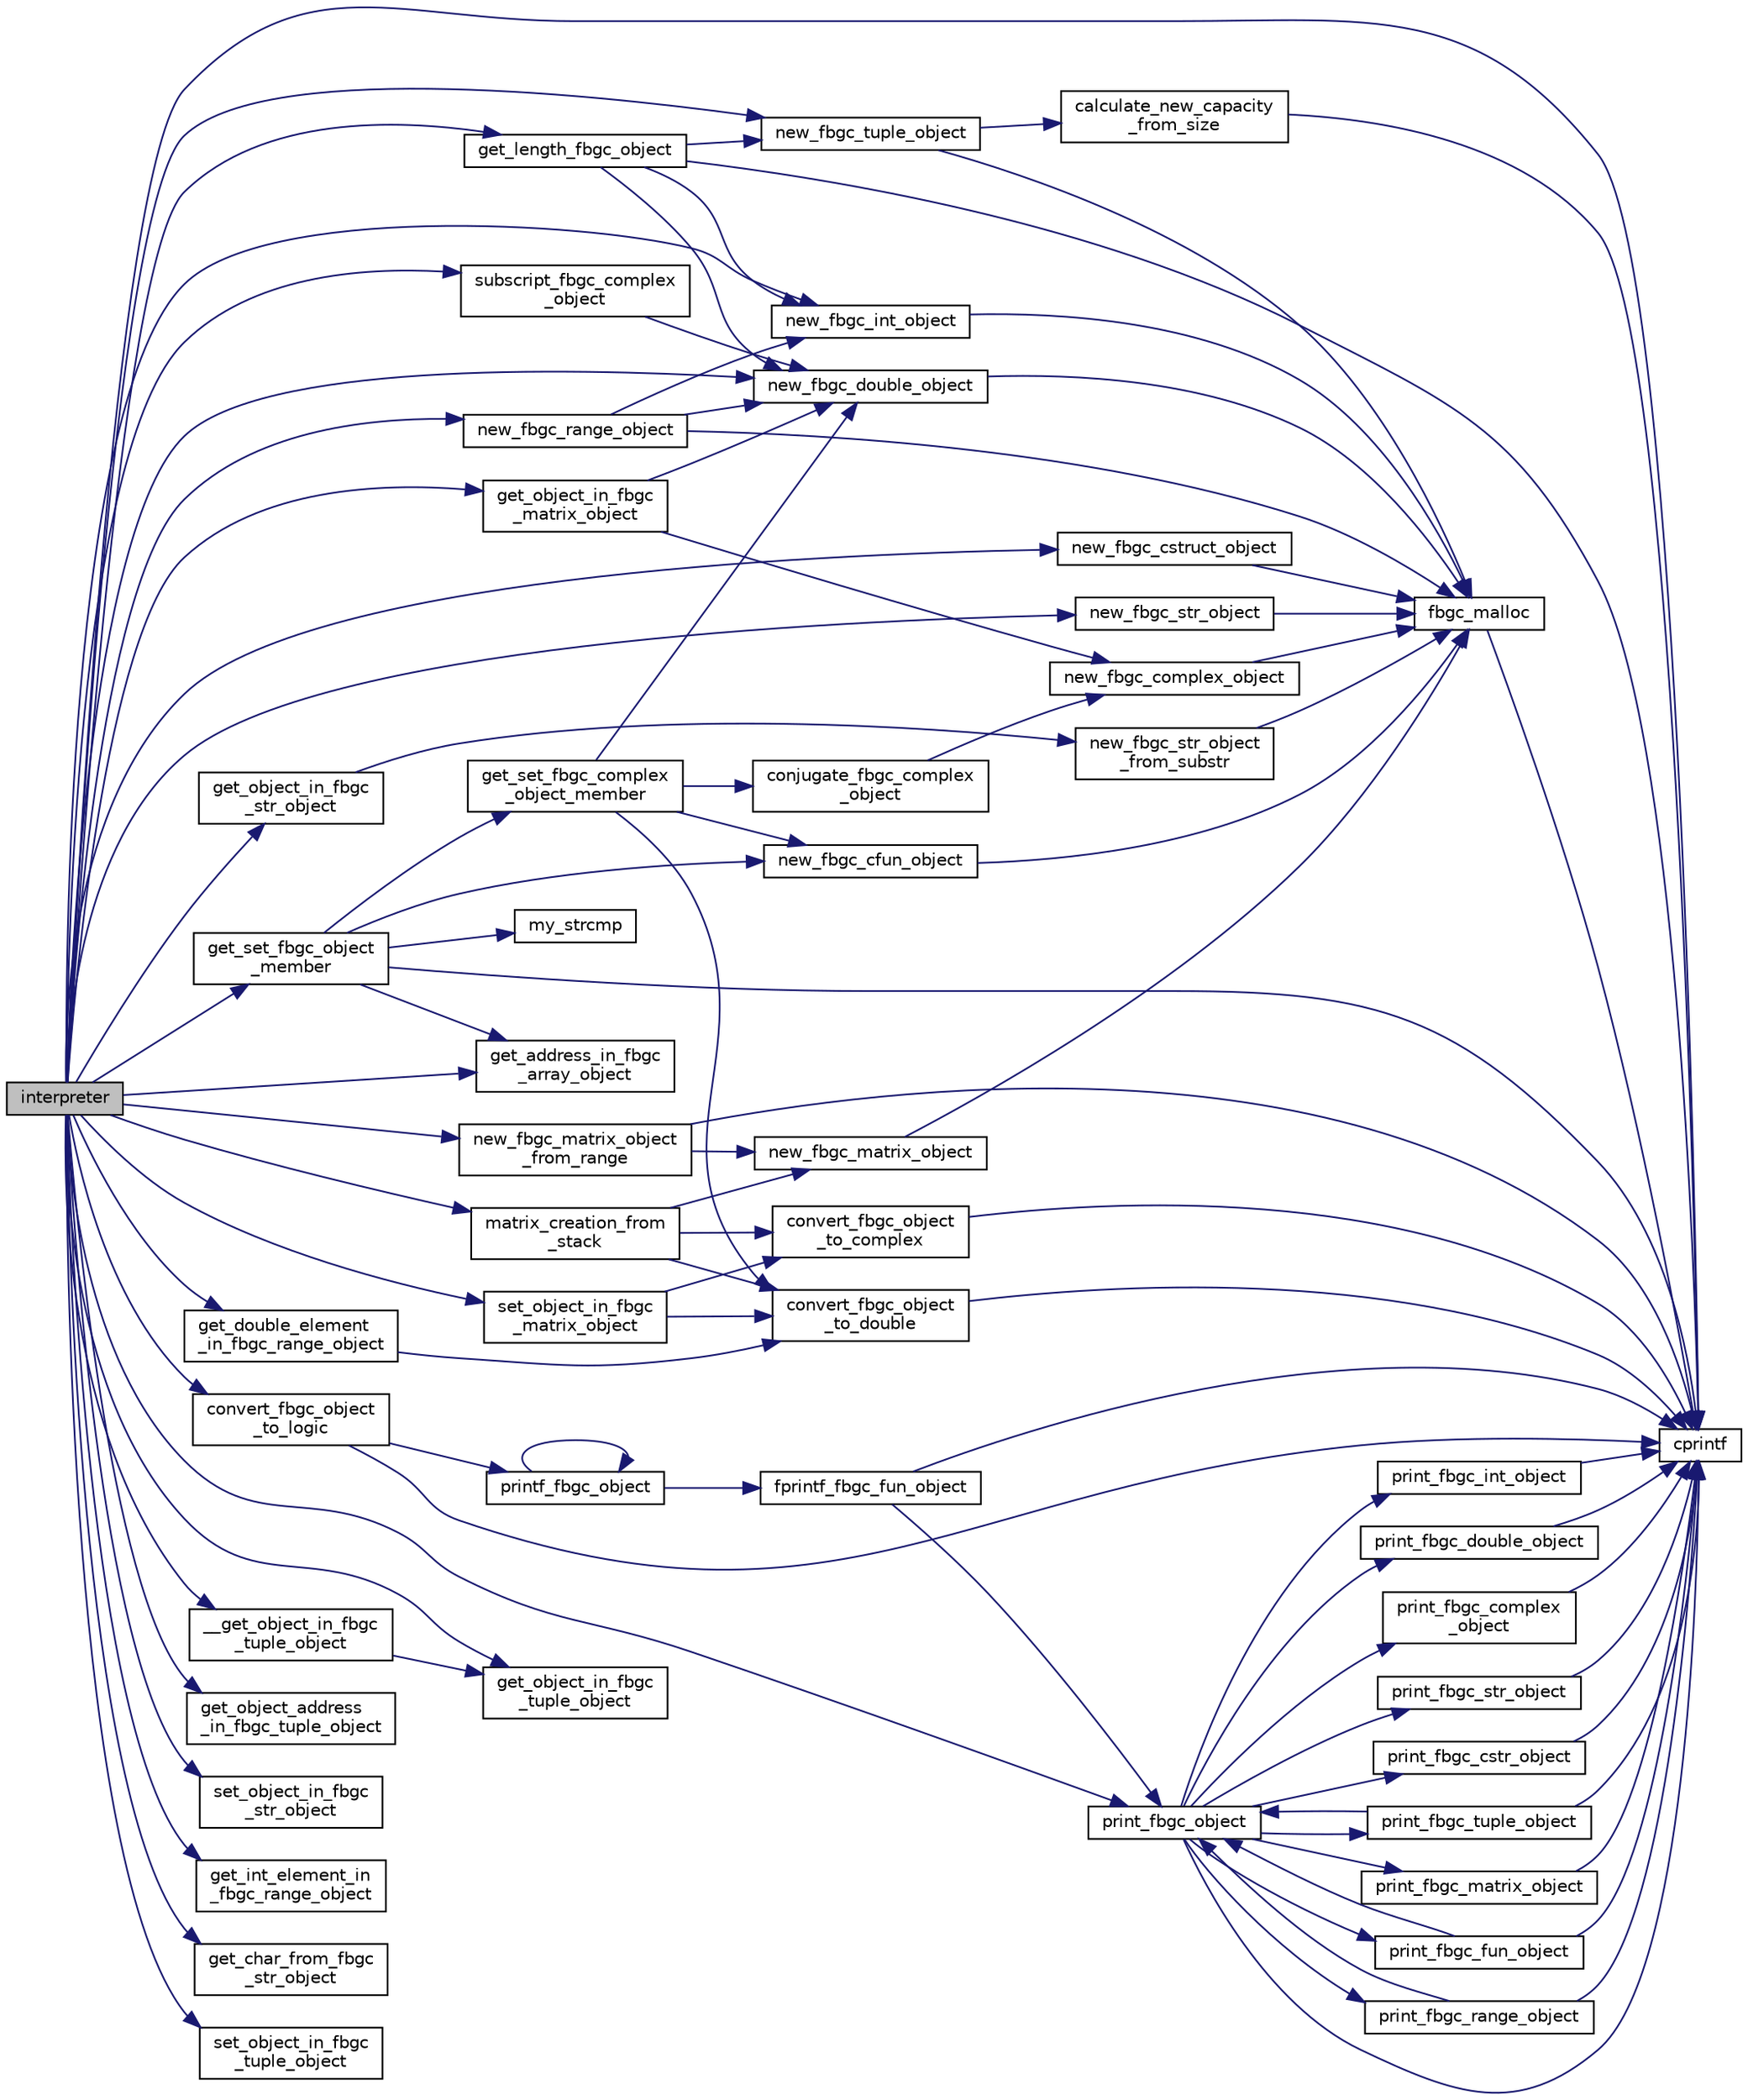 digraph "interpreter"
{
  edge [fontname="Helvetica",fontsize="10",labelfontname="Helvetica",labelfontsize="10"];
  node [fontname="Helvetica",fontsize="10",shape=record];
  rankdir="LR";
  Node0 [label="interpreter",height=0.2,width=0.4,color="black", fillcolor="grey75", style="filled", fontcolor="black"];
  Node0 -> Node1 [color="midnightblue",fontsize="10",style="solid"];
  Node1 [label="new_fbgc_tuple_object",height=0.2,width=0.4,color="black", fillcolor="white", style="filled",URL="$tuple__object_8c.html#aea5f2cac3a39a11b2c17445654538710"];
  Node1 -> Node2 [color="midnightblue",fontsize="10",style="solid"];
  Node2 [label="calculate_new_capacity\l_from_size",height=0.2,width=0.4,color="black", fillcolor="white", style="filled",URL="$tuple__object_8c.html#af0a95832bdbe0ec168e2a1e8407cc9c9"];
  Node2 -> Node3 [color="midnightblue",fontsize="10",style="solid"];
  Node3 [label="cprintf",height=0.2,width=0.4,color="black", fillcolor="white", style="filled",URL="$error_8c.html#a30fee765292b076e015fc846035f2550"];
  Node1 -> Node4 [color="midnightblue",fontsize="10",style="solid"];
  Node4 [label="fbgc_malloc",height=0.2,width=0.4,color="black", fillcolor="white", style="filled",URL="$memory_8c.html#a41dd65ee24d51160659bf94bed90e998"];
  Node4 -> Node3 [color="midnightblue",fontsize="10",style="solid"];
  Node0 -> Node5 [color="midnightblue",fontsize="10",style="solid"];
  Node5 [label="get_address_in_fbgc\l_array_object",height=0.2,width=0.4,color="black", fillcolor="white", style="filled",URL="$array__object_8c.html#addab80506fde9c7d5d262322674dc12f"];
  Node0 -> Node6 [color="midnightblue",fontsize="10",style="solid"];
  Node6 [label="get_set_fbgc_object\l_member",height=0.2,width=0.4,color="black", fillcolor="white", style="filled",URL="$fbgc__object_8c.html#a6b179b77e73ea2031e250652bb83c1cf"];
  Node6 -> Node7 [color="midnightblue",fontsize="10",style="solid"];
  Node7 [label="get_set_fbgc_complex\l_object_member",height=0.2,width=0.4,color="black", fillcolor="white", style="filled",URL="$complex__object_8c.html#afd6f961ecc276511678208d7726452ca"];
  Node7 -> Node8 [color="midnightblue",fontsize="10",style="solid"];
  Node8 [label="new_fbgc_cfun_object",height=0.2,width=0.4,color="black", fillcolor="white", style="filled",URL="$cmodule__object_8c.html#a2772285a9de527a525825b3575453288"];
  Node8 -> Node4 [color="midnightblue",fontsize="10",style="solid"];
  Node7 -> Node9 [color="midnightblue",fontsize="10",style="solid"];
  Node9 [label="conjugate_fbgc_complex\l_object",height=0.2,width=0.4,color="black", fillcolor="white", style="filled",URL="$complex__object_8c.html#a4d5a67859f36b47644ca19c5eacb7b20"];
  Node9 -> Node10 [color="midnightblue",fontsize="10",style="solid"];
  Node10 [label="new_fbgc_complex_object",height=0.2,width=0.4,color="black", fillcolor="white", style="filled",URL="$complex__object_8c.html#aaa211012c5583b4c23ebcc4824fbc504"];
  Node10 -> Node4 [color="midnightblue",fontsize="10",style="solid"];
  Node7 -> Node11 [color="midnightblue",fontsize="10",style="solid"];
  Node11 [label="new_fbgc_double_object",height=0.2,width=0.4,color="black", fillcolor="white", style="filled",URL="$double__object_8c.html#a08dd93b8f6c56cf7cb6210b63c29dbaf"];
  Node11 -> Node4 [color="midnightblue",fontsize="10",style="solid"];
  Node7 -> Node12 [color="midnightblue",fontsize="10",style="solid"];
  Node12 [label="convert_fbgc_object\l_to_double",height=0.2,width=0.4,color="black", fillcolor="white", style="filled",URL="$fbgc__object_8c.html#a3bb27f7967c007951389378fc9f358e3"];
  Node12 -> Node3 [color="midnightblue",fontsize="10",style="solid"];
  Node6 -> Node13 [color="midnightblue",fontsize="10",style="solid"];
  Node13 [label="my_strcmp",height=0.2,width=0.4,color="black", fillcolor="white", style="filled",URL="$str__object_8c.html#a5aaf56c2518080d35d4feaaeeb3fba65"];
  Node6 -> Node8 [color="midnightblue",fontsize="10",style="solid"];
  Node6 -> Node3 [color="midnightblue",fontsize="10",style="solid"];
  Node6 -> Node5 [color="midnightblue",fontsize="10",style="solid"];
  Node0 -> Node14 [color="midnightblue",fontsize="10",style="solid"];
  Node14 [label="new_fbgc_range_object",height=0.2,width=0.4,color="black", fillcolor="white", style="filled",URL="$range__object_8c.html#a1277a78796cbce063e7a051a68435fc4"];
  Node14 -> Node4 [color="midnightblue",fontsize="10",style="solid"];
  Node14 -> Node15 [color="midnightblue",fontsize="10",style="solid"];
  Node15 [label="new_fbgc_int_object",height=0.2,width=0.4,color="black", fillcolor="white", style="filled",URL="$int__object_8c.html#a330313f82de7af3f3801d6c366d6c4b1"];
  Node15 -> Node4 [color="midnightblue",fontsize="10",style="solid"];
  Node14 -> Node11 [color="midnightblue",fontsize="10",style="solid"];
  Node0 -> Node16 [color="midnightblue",fontsize="10",style="solid"];
  Node16 [label="get_object_in_fbgc\l_tuple_object",height=0.2,width=0.4,color="black", fillcolor="white", style="filled",URL="$tuple__object_8c.html#a96fd24de0c1307cc509c25394219f0a6"];
  Node0 -> Node17 [color="midnightblue",fontsize="10",style="solid"];
  Node17 [label="get_object_address\l_in_fbgc_tuple_object",height=0.2,width=0.4,color="black", fillcolor="white", style="filled",URL="$tuple__object_8c.html#ae58efc36e5210948a0c9705d21915b69"];
  Node0 -> Node18 [color="midnightblue",fontsize="10",style="solid"];
  Node18 [label="set_object_in_fbgc\l_str_object",height=0.2,width=0.4,color="black", fillcolor="white", style="filled",URL="$str__object_8c.html#abd9f7526abf0f43d659c7b298b061d4f"];
  Node0 -> Node19 [color="midnightblue",fontsize="10",style="solid"];
  Node19 [label="set_object_in_fbgc\l_matrix_object",height=0.2,width=0.4,color="black", fillcolor="white", style="filled",URL="$matrix__object_8c.html#af8449277f3a9657627663beec19de337"];
  Node19 -> Node20 [color="midnightblue",fontsize="10",style="solid"];
  Node20 [label="convert_fbgc_object\l_to_complex",height=0.2,width=0.4,color="black", fillcolor="white", style="filled",URL="$fbgc__object_8c.html#a5a9cf786785f00ec159d2845dc49f99c"];
  Node20 -> Node3 [color="midnightblue",fontsize="10",style="solid"];
  Node19 -> Node12 [color="midnightblue",fontsize="10",style="solid"];
  Node0 -> Node21 [color="midnightblue",fontsize="10",style="solid"];
  Node21 [label="get_length_fbgc_object",height=0.2,width=0.4,color="black", fillcolor="white", style="filled",URL="$fbgc__object_8c.html#aeec13cdc2fafc31865faab1b7e6585d7"];
  Node21 -> Node15 [color="midnightblue",fontsize="10",style="solid"];
  Node21 -> Node11 [color="midnightblue",fontsize="10",style="solid"];
  Node21 -> Node1 [color="midnightblue",fontsize="10",style="solid"];
  Node21 -> Node3 [color="midnightblue",fontsize="10",style="solid"];
  Node0 -> Node22 [color="midnightblue",fontsize="10",style="solid"];
  Node22 [label="convert_fbgc_object\l_to_logic",height=0.2,width=0.4,color="black", fillcolor="white", style="filled",URL="$fbgc__object_8c.html#ab7645e47ea5bc76becee75d7d94da62d"];
  Node22 -> Node23 [color="midnightblue",fontsize="10",style="solid"];
  Node23 [label="printf_fbgc_object",height=0.2,width=0.4,color="black", fillcolor="white", style="filled",URL="$fbgc__object_8c.html#a79b110ee419e38013556f4379e724da8"];
  Node23 -> Node23 [color="midnightblue",fontsize="10",style="solid"];
  Node23 -> Node24 [color="midnightblue",fontsize="10",style="solid"];
  Node24 [label="fprintf_fbgc_fun_object",height=0.2,width=0.4,color="black", fillcolor="white", style="filled",URL="$fun__object_8c.html#ab7db555ad4b95573198e2184fbc886fd"];
  Node24 -> Node3 [color="midnightblue",fontsize="10",style="solid"];
  Node24 -> Node25 [color="midnightblue",fontsize="10",style="solid"];
  Node25 [label="print_fbgc_object",height=0.2,width=0.4,color="black", fillcolor="white", style="filled",URL="$fbgc__object_8c.html#a692d3bb2e230f23caf8a28a250f7ef48"];
  Node25 -> Node3 [color="midnightblue",fontsize="10",style="solid"];
  Node25 -> Node26 [color="midnightblue",fontsize="10",style="solid"];
  Node26 [label="print_fbgc_int_object",height=0.2,width=0.4,color="black", fillcolor="white", style="filled",URL="$int__object_8c.html#a0062dc9607e1f9bdf4fc960f981bb592"];
  Node26 -> Node3 [color="midnightblue",fontsize="10",style="solid"];
  Node25 -> Node27 [color="midnightblue",fontsize="10",style="solid"];
  Node27 [label="print_fbgc_double_object",height=0.2,width=0.4,color="black", fillcolor="white", style="filled",URL="$double__object_8c.html#a4872de0b7e3482c3414635499574c3a2"];
  Node27 -> Node3 [color="midnightblue",fontsize="10",style="solid"];
  Node25 -> Node28 [color="midnightblue",fontsize="10",style="solid"];
  Node28 [label="print_fbgc_complex\l_object",height=0.2,width=0.4,color="black", fillcolor="white", style="filled",URL="$complex__object_8c.html#a48882c21f5d339b41807108958456809"];
  Node28 -> Node3 [color="midnightblue",fontsize="10",style="solid"];
  Node25 -> Node29 [color="midnightblue",fontsize="10",style="solid"];
  Node29 [label="print_fbgc_str_object",height=0.2,width=0.4,color="black", fillcolor="white", style="filled",URL="$str__object_8c.html#a66e47da312848322ec0f6c783c8afd84"];
  Node29 -> Node3 [color="midnightblue",fontsize="10",style="solid"];
  Node25 -> Node30 [color="midnightblue",fontsize="10",style="solid"];
  Node30 [label="print_fbgc_cstr_object",height=0.2,width=0.4,color="black", fillcolor="white", style="filled",URL="$str__object_8c.html#af6c5743192c678d8081aef62a95b26c0"];
  Node30 -> Node3 [color="midnightblue",fontsize="10",style="solid"];
  Node25 -> Node31 [color="midnightblue",fontsize="10",style="solid"];
  Node31 [label="print_fbgc_tuple_object",height=0.2,width=0.4,color="black", fillcolor="white", style="filled",URL="$tuple__object_8c.html#a80ba9373477760391033dc0cdea35a6e"];
  Node31 -> Node3 [color="midnightblue",fontsize="10",style="solid"];
  Node31 -> Node25 [color="midnightblue",fontsize="10",style="solid"];
  Node25 -> Node32 [color="midnightblue",fontsize="10",style="solid"];
  Node32 [label="print_fbgc_matrix_object",height=0.2,width=0.4,color="black", fillcolor="white", style="filled",URL="$matrix__object_8c.html#a024f1c29208bf2fe7425896d1eb055e0"];
  Node32 -> Node3 [color="midnightblue",fontsize="10",style="solid"];
  Node25 -> Node33 [color="midnightblue",fontsize="10",style="solid"];
  Node33 [label="print_fbgc_fun_object",height=0.2,width=0.4,color="black", fillcolor="white", style="filled",URL="$fun__object_8c.html#a3e96dc0c25688e38eb2149d647dbbe0c"];
  Node33 -> Node3 [color="midnightblue",fontsize="10",style="solid"];
  Node33 -> Node25 [color="midnightblue",fontsize="10",style="solid"];
  Node25 -> Node34 [color="midnightblue",fontsize="10",style="solid"];
  Node34 [label="print_fbgc_range_object",height=0.2,width=0.4,color="black", fillcolor="white", style="filled",URL="$range__object_8c.html#ab8138fb21f5d4098f82847b2354af837"];
  Node34 -> Node3 [color="midnightblue",fontsize="10",style="solid"];
  Node34 -> Node25 [color="midnightblue",fontsize="10",style="solid"];
  Node22 -> Node3 [color="midnightblue",fontsize="10",style="solid"];
  Node0 -> Node35 [color="midnightblue",fontsize="10",style="solid"];
  Node35 [label="new_fbgc_cstruct_object",height=0.2,width=0.4,color="black", fillcolor="white", style="filled",URL="$cstruct__object_8c.html#a1ae331347f94bd7d06e4de962438f5a4"];
  Node35 -> Node4 [color="midnightblue",fontsize="10",style="solid"];
  Node0 -> Node36 [color="midnightblue",fontsize="10",style="solid"];
  Node36 [label="get_int_element_in\l_fbgc_range_object",height=0.2,width=0.4,color="black", fillcolor="white", style="filled",URL="$range__object_8c.html#a7dc9e8004189b4f7f0695fd79f971749"];
  Node0 -> Node15 [color="midnightblue",fontsize="10",style="solid"];
  Node0 -> Node37 [color="midnightblue",fontsize="10",style="solid"];
  Node37 [label="get_double_element\l_in_fbgc_range_object",height=0.2,width=0.4,color="black", fillcolor="white", style="filled",URL="$range__object_8c.html#ae466c47ec6f542fe7597dd48add223d0"];
  Node37 -> Node12 [color="midnightblue",fontsize="10",style="solid"];
  Node0 -> Node11 [color="midnightblue",fontsize="10",style="solid"];
  Node0 -> Node38 [color="midnightblue",fontsize="10",style="solid"];
  Node38 [label="get_char_from_fbgc\l_str_object",height=0.2,width=0.4,color="black", fillcolor="white", style="filled",URL="$str__object_8c.html#adfa784fb626df781848ec722eea7b875"];
  Node0 -> Node39 [color="midnightblue",fontsize="10",style="solid"];
  Node39 [label="new_fbgc_str_object",height=0.2,width=0.4,color="black", fillcolor="white", style="filled",URL="$str__object_8c.html#aa044f9bb1949a87c10a2c17399987412"];
  Node39 -> Node4 [color="midnightblue",fontsize="10",style="solid"];
  Node0 -> Node40 [color="midnightblue",fontsize="10",style="solid"];
  Node40 [label="__get_object_in_fbgc\l_tuple_object",height=0.2,width=0.4,color="black", fillcolor="white", style="filled",URL="$tuple__object_8c.html#a3075d57bd5d3d29e481ae8da843f0de2"];
  Node40 -> Node16 [color="midnightblue",fontsize="10",style="solid"];
  Node0 -> Node41 [color="midnightblue",fontsize="10",style="solid"];
  Node41 [label="set_object_in_fbgc\l_tuple_object",height=0.2,width=0.4,color="black", fillcolor="white", style="filled",URL="$tuple__object_8c.html#a7ed1f5099ffc3fb0aeb688d8a4e4ef7e"];
  Node0 -> Node42 [color="midnightblue",fontsize="10",style="solid"];
  Node42 [label="new_fbgc_matrix_object\l_from_range",height=0.2,width=0.4,color="black", fillcolor="white", style="filled",URL="$matrix__object_8c.html#a898bc860356435a55913e279efdfd8c9"];
  Node42 -> Node3 [color="midnightblue",fontsize="10",style="solid"];
  Node42 -> Node43 [color="midnightblue",fontsize="10",style="solid"];
  Node43 [label="new_fbgc_matrix_object",height=0.2,width=0.4,color="black", fillcolor="white", style="filled",URL="$matrix__object_8c.html#aa855543d4a0b84619248fdce7dc1c763"];
  Node43 -> Node4 [color="midnightblue",fontsize="10",style="solid"];
  Node0 -> Node44 [color="midnightblue",fontsize="10",style="solid"];
  Node44 [label="matrix_creation_from\l_stack",height=0.2,width=0.4,color="black", fillcolor="white", style="filled",URL="$matrix__object_8c.html#a0d2319772e0649f96eb59192e4b4d813"];
  Node44 -> Node43 [color="midnightblue",fontsize="10",style="solid"];
  Node44 -> Node12 [color="midnightblue",fontsize="10",style="solid"];
  Node44 -> Node20 [color="midnightblue",fontsize="10",style="solid"];
  Node0 -> Node45 [color="midnightblue",fontsize="10",style="solid"];
  Node45 [label="subscript_fbgc_complex\l_object",height=0.2,width=0.4,color="black", fillcolor="white", style="filled",URL="$complex__object_8c.html#a35a6de78c0508d9a546bdc03b4005380"];
  Node45 -> Node11 [color="midnightblue",fontsize="10",style="solid"];
  Node0 -> Node46 [color="midnightblue",fontsize="10",style="solid"];
  Node46 [label="get_object_in_fbgc\l_str_object",height=0.2,width=0.4,color="black", fillcolor="white", style="filled",URL="$str__object_8c.html#af886cfee3c447e670e742651e20a87e0"];
  Node46 -> Node47 [color="midnightblue",fontsize="10",style="solid"];
  Node47 [label="new_fbgc_str_object\l_from_substr",height=0.2,width=0.4,color="black", fillcolor="white", style="filled",URL="$str__object_8c.html#acb52d0d5127ded9fbb7718d6b6d13d28"];
  Node47 -> Node4 [color="midnightblue",fontsize="10",style="solid"];
  Node0 -> Node48 [color="midnightblue",fontsize="10",style="solid"];
  Node48 [label="get_object_in_fbgc\l_matrix_object",height=0.2,width=0.4,color="black", fillcolor="white", style="filled",URL="$matrix__object_8c.html#a92e7b77821f11133fa4d72341d1d29c7"];
  Node48 -> Node10 [color="midnightblue",fontsize="10",style="solid"];
  Node48 -> Node11 [color="midnightblue",fontsize="10",style="solid"];
  Node0 -> Node25 [color="midnightblue",fontsize="10",style="solid"];
  Node0 -> Node3 [color="midnightblue",fontsize="10",style="solid"];
}
